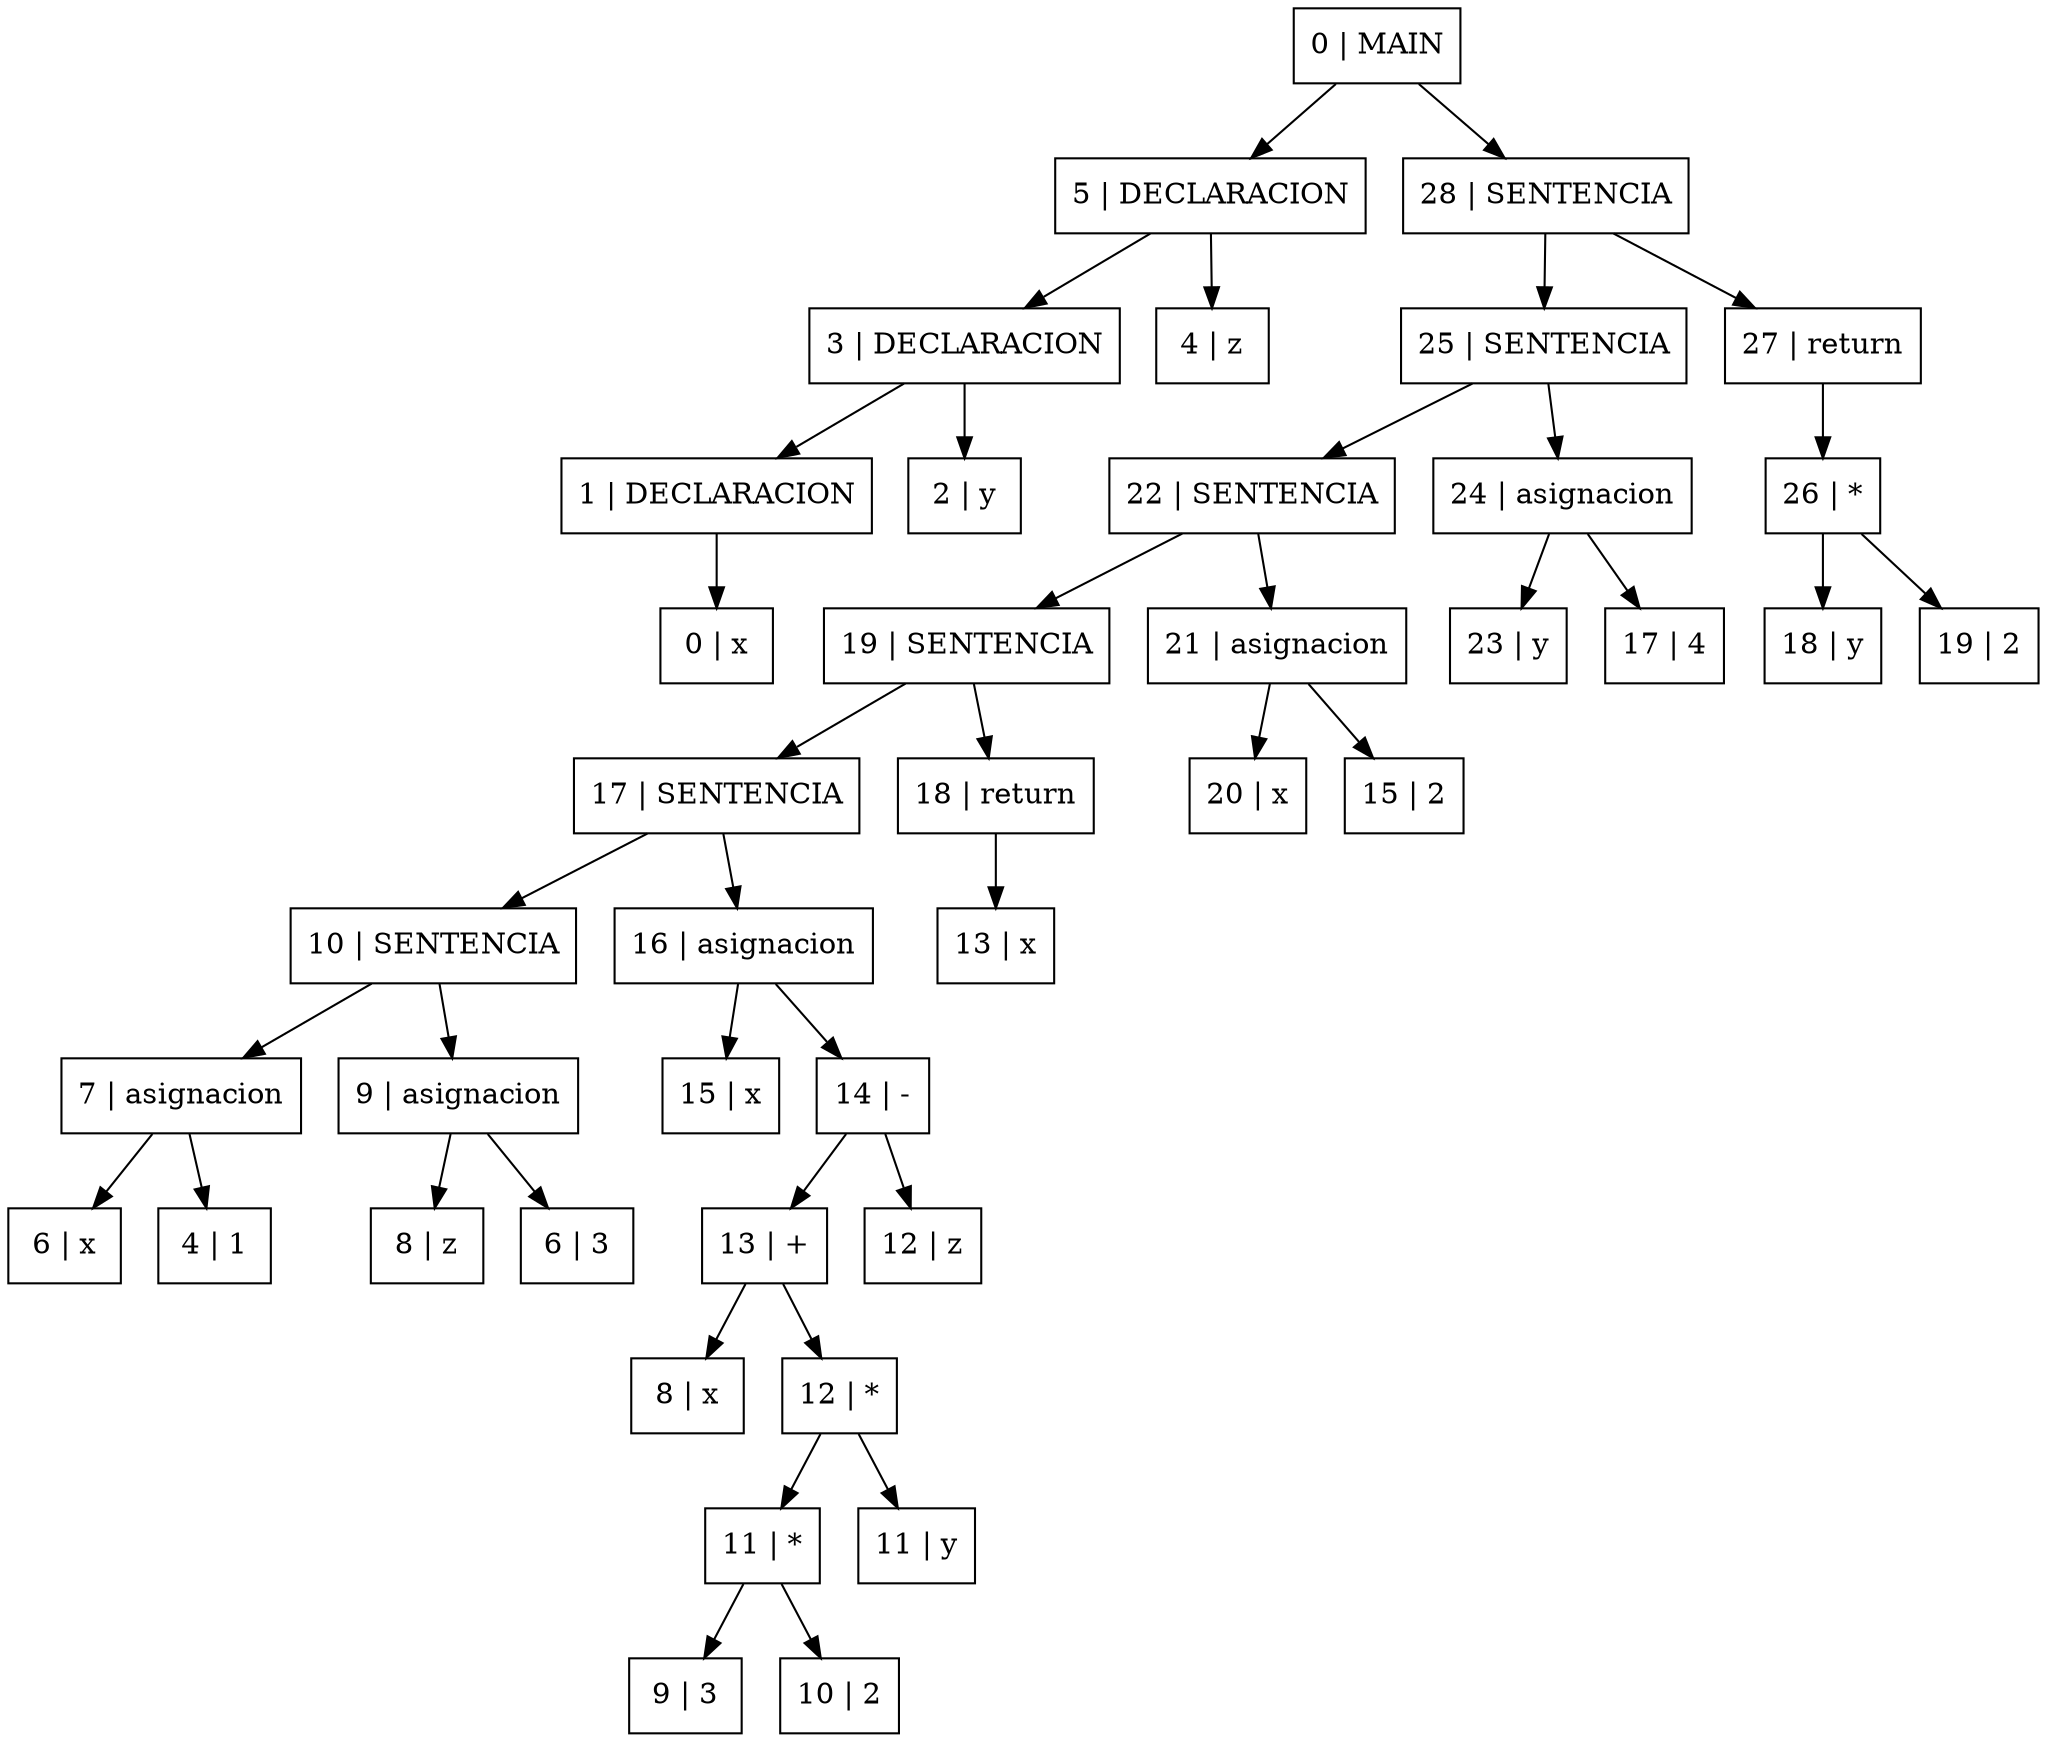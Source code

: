 digraph{

rankdir=TB;

node[shape=box];
"0 | MAIN" -> "5 | DECLARACION", "28 | SENTENCIA";
"5 | DECLARACION" -> "3 | DECLARACION", "4 | z";
"3 | DECLARACION" -> "1 | DECLARACION", "2 | y";
"1 | DECLARACION" -> "0 | x" ;
"28 | SENTENCIA" -> "25 | SENTENCIA", "27 | return";
"25 | SENTENCIA" -> "22 | SENTENCIA", "24 | asignacion";
"22 | SENTENCIA" -> "19 | SENTENCIA", "21 | asignacion";
"19 | SENTENCIA" -> "17 | SENTENCIA", "18 | return";
"17 | SENTENCIA" -> "10 | SENTENCIA", "16 | asignacion";
"10 | SENTENCIA" -> "7 | asignacion", "9 | asignacion";
"7 | asignacion" -> "6 | x", "4 | 1";
"9 | asignacion" -> "8 | z", "6 | 3";
"16 | asignacion" -> "15 | x", "14 | -";
"14 | -" -> "13 | +", "12 | z";
"13 | +" -> "8 | x", "12 | *";
"12 | *" -> "11 | *", "11 | y";
"11 | *" -> "9 | 3", "10 | 2";
"18 | return" -> "13 | x" ;
"21 | asignacion" -> "20 | x", "15 | 2";
"24 | asignacion" -> "23 | y", "17 | 4";
"27 | return" -> "26 | *" ;
"26 | *" -> "18 | y", "19 | 2";
}
